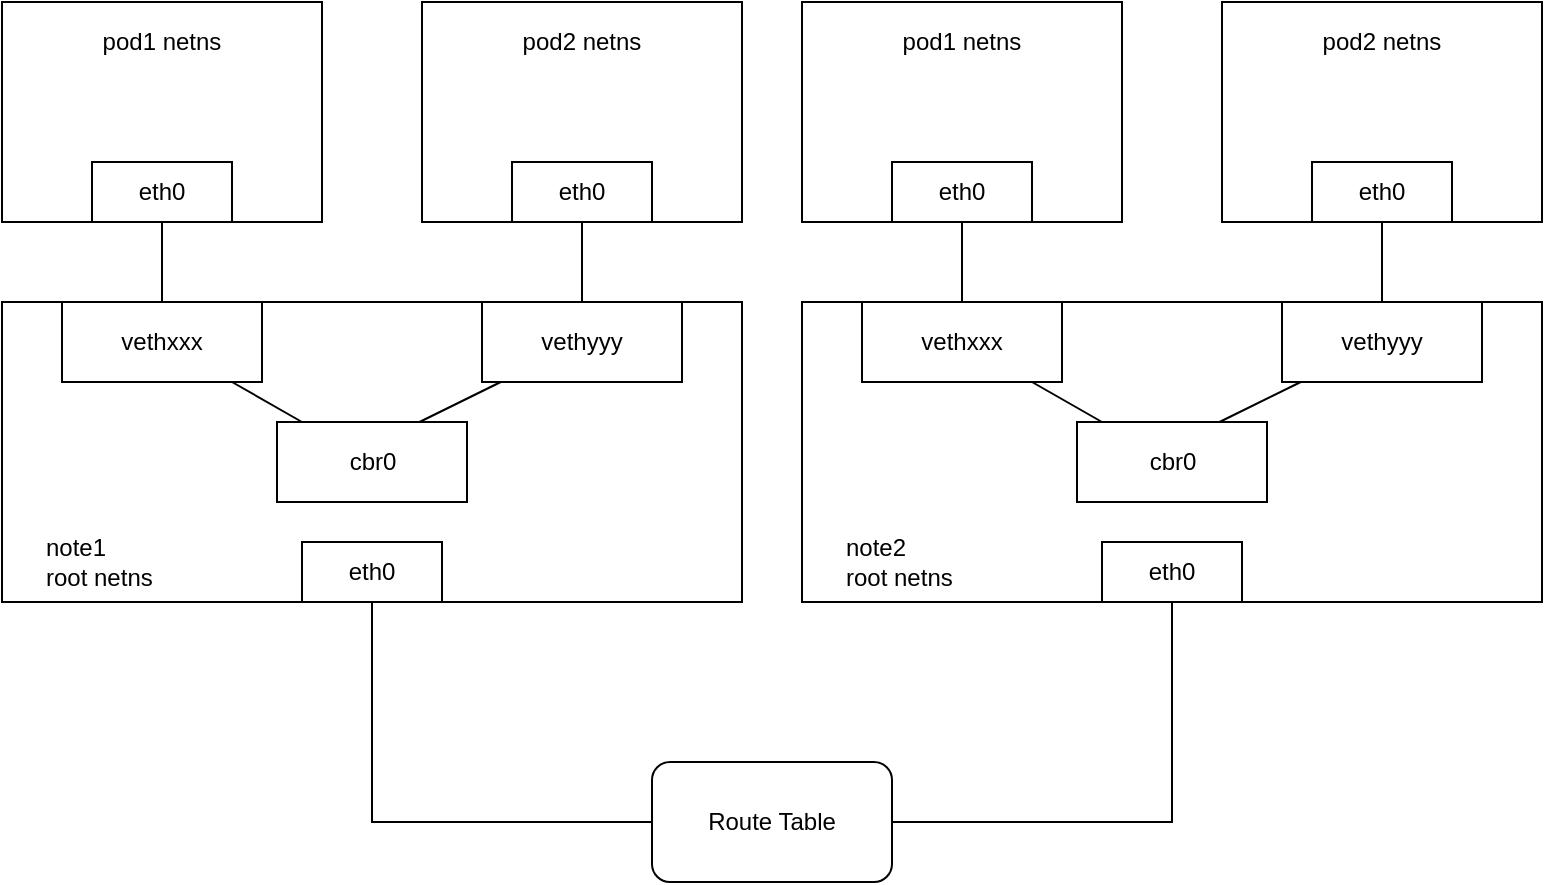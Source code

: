 <mxfile version="12.6.5" type="device"><diagram id="BdXk1DzcSni1toyS0I5O" name="Page-1"><mxGraphModel dx="1024" dy="592" grid="1" gridSize="10" guides="1" tooltips="1" connect="1" arrows="1" fold="1" page="1" pageScale="1" pageWidth="2339" pageHeight="3300" math="0" shadow="0"><root><mxCell id="0"/><mxCell id="1" parent="0"/><mxCell id="DM54bJuQgh8GaTEzT7Jw-1" value="" style="rounded=0;whiteSpace=wrap;html=1;" vertex="1" parent="1"><mxGeometry x="200" y="80" width="160" height="110" as="geometry"/></mxCell><mxCell id="DM54bJuQgh8GaTEzT7Jw-2" value="pod1 netns" style="text;html=1;strokeColor=none;fillColor=none;align=center;verticalAlign=middle;whiteSpace=wrap;rounded=0;" vertex="1" parent="1"><mxGeometry x="240" y="90" width="80" height="20" as="geometry"/></mxCell><mxCell id="DM54bJuQgh8GaTEzT7Jw-13" style="edgeStyle=orthogonalEdgeStyle;rounded=0;orthogonalLoop=1;jettySize=auto;html=1;entryX=0.5;entryY=0;entryDx=0;entryDy=0;endArrow=none;endFill=0;" edge="1" parent="1" source="DM54bJuQgh8GaTEzT7Jw-3" target="DM54bJuQgh8GaTEzT7Jw-8"><mxGeometry relative="1" as="geometry"/></mxCell><mxCell id="DM54bJuQgh8GaTEzT7Jw-3" value="eth0" style="rounded=0;whiteSpace=wrap;html=1;" vertex="1" parent="1"><mxGeometry x="245" y="160" width="70" height="30" as="geometry"/></mxCell><mxCell id="DM54bJuQgh8GaTEzT7Jw-4" value="" style="rounded=0;whiteSpace=wrap;html=1;" vertex="1" parent="1"><mxGeometry x="410" y="80" width="160" height="110" as="geometry"/></mxCell><mxCell id="DM54bJuQgh8GaTEzT7Jw-5" value="pod2 netns" style="text;html=1;strokeColor=none;fillColor=none;align=center;verticalAlign=middle;whiteSpace=wrap;rounded=0;" vertex="1" parent="1"><mxGeometry x="450" y="90" width="80" height="20" as="geometry"/></mxCell><mxCell id="DM54bJuQgh8GaTEzT7Jw-14" style="edgeStyle=orthogonalEdgeStyle;rounded=0;orthogonalLoop=1;jettySize=auto;html=1;endArrow=none;endFill=0;" edge="1" parent="1" source="DM54bJuQgh8GaTEzT7Jw-6" target="DM54bJuQgh8GaTEzT7Jw-9"><mxGeometry relative="1" as="geometry"/></mxCell><mxCell id="DM54bJuQgh8GaTEzT7Jw-6" value="eth0" style="rounded=0;whiteSpace=wrap;html=1;" vertex="1" parent="1"><mxGeometry x="455" y="160" width="70" height="30" as="geometry"/></mxCell><mxCell id="DM54bJuQgh8GaTEzT7Jw-7" value="" style="rounded=0;whiteSpace=wrap;html=1;" vertex="1" parent="1"><mxGeometry x="200" y="230" width="370" height="150" as="geometry"/></mxCell><mxCell id="DM54bJuQgh8GaTEzT7Jw-15" style="rounded=0;orthogonalLoop=1;jettySize=auto;html=1;endArrow=none;endFill=0;" edge="1" parent="1" source="DM54bJuQgh8GaTEzT7Jw-8" target="DM54bJuQgh8GaTEzT7Jw-10"><mxGeometry relative="1" as="geometry"/></mxCell><mxCell id="DM54bJuQgh8GaTEzT7Jw-8" value="vethxxx" style="rounded=0;whiteSpace=wrap;html=1;" vertex="1" parent="1"><mxGeometry x="230" y="230" width="100" height="40" as="geometry"/></mxCell><mxCell id="DM54bJuQgh8GaTEzT7Jw-16" style="edgeStyle=none;rounded=0;orthogonalLoop=1;jettySize=auto;html=1;entryX=0.75;entryY=0;entryDx=0;entryDy=0;endArrow=none;endFill=0;" edge="1" parent="1" source="DM54bJuQgh8GaTEzT7Jw-9" target="DM54bJuQgh8GaTEzT7Jw-10"><mxGeometry relative="1" as="geometry"/></mxCell><mxCell id="DM54bJuQgh8GaTEzT7Jw-9" value="vethyyy" style="rounded=0;whiteSpace=wrap;html=1;" vertex="1" parent="1"><mxGeometry x="440" y="230" width="100" height="40" as="geometry"/></mxCell><mxCell id="DM54bJuQgh8GaTEzT7Jw-10" value="cbr0" style="rounded=0;whiteSpace=wrap;html=1;" vertex="1" parent="1"><mxGeometry x="337.5" y="290" width="95" height="40" as="geometry"/></mxCell><mxCell id="DM54bJuQgh8GaTEzT7Jw-36" style="edgeStyle=orthogonalEdgeStyle;rounded=0;orthogonalLoop=1;jettySize=auto;html=1;entryX=0;entryY=0.5;entryDx=0;entryDy=0;endArrow=none;endFill=0;" edge="1" parent="1" source="DM54bJuQgh8GaTEzT7Jw-11" target="DM54bJuQgh8GaTEzT7Jw-33"><mxGeometry relative="1" as="geometry"><Array as="points"><mxPoint x="385" y="490"/></Array></mxGeometry></mxCell><mxCell id="DM54bJuQgh8GaTEzT7Jw-11" value="eth0" style="rounded=0;whiteSpace=wrap;html=1;" vertex="1" parent="1"><mxGeometry x="350" y="350" width="70" height="30" as="geometry"/></mxCell><mxCell id="DM54bJuQgh8GaTEzT7Jw-12" value="note1&lt;br&gt;root netns" style="text;html=1;strokeColor=none;fillColor=none;align=left;verticalAlign=middle;whiteSpace=wrap;rounded=0;" vertex="1" parent="1"><mxGeometry x="220" y="340" width="70" height="40" as="geometry"/></mxCell><mxCell id="DM54bJuQgh8GaTEzT7Jw-17" value="" style="rounded=0;whiteSpace=wrap;html=1;" vertex="1" parent="1"><mxGeometry x="600" y="80" width="160" height="110" as="geometry"/></mxCell><mxCell id="DM54bJuQgh8GaTEzT7Jw-18" value="pod1 netns" style="text;html=1;strokeColor=none;fillColor=none;align=center;verticalAlign=middle;whiteSpace=wrap;rounded=0;" vertex="1" parent="1"><mxGeometry x="640" y="90" width="80" height="20" as="geometry"/></mxCell><mxCell id="DM54bJuQgh8GaTEzT7Jw-19" style="edgeStyle=orthogonalEdgeStyle;rounded=0;orthogonalLoop=1;jettySize=auto;html=1;entryX=0.5;entryY=0;entryDx=0;entryDy=0;endArrow=none;endFill=0;" edge="1" parent="1" source="DM54bJuQgh8GaTEzT7Jw-20" target="DM54bJuQgh8GaTEzT7Jw-27"><mxGeometry relative="1" as="geometry"/></mxCell><mxCell id="DM54bJuQgh8GaTEzT7Jw-20" value="eth0" style="rounded=0;whiteSpace=wrap;html=1;" vertex="1" parent="1"><mxGeometry x="645" y="160" width="70" height="30" as="geometry"/></mxCell><mxCell id="DM54bJuQgh8GaTEzT7Jw-21" value="" style="rounded=0;whiteSpace=wrap;html=1;" vertex="1" parent="1"><mxGeometry x="810" y="80" width="160" height="110" as="geometry"/></mxCell><mxCell id="DM54bJuQgh8GaTEzT7Jw-22" value="pod2 netns" style="text;html=1;strokeColor=none;fillColor=none;align=center;verticalAlign=middle;whiteSpace=wrap;rounded=0;" vertex="1" parent="1"><mxGeometry x="850" y="90" width="80" height="20" as="geometry"/></mxCell><mxCell id="DM54bJuQgh8GaTEzT7Jw-23" style="edgeStyle=orthogonalEdgeStyle;rounded=0;orthogonalLoop=1;jettySize=auto;html=1;endArrow=none;endFill=0;" edge="1" parent="1" source="DM54bJuQgh8GaTEzT7Jw-24" target="DM54bJuQgh8GaTEzT7Jw-29"><mxGeometry relative="1" as="geometry"/></mxCell><mxCell id="DM54bJuQgh8GaTEzT7Jw-24" value="eth0" style="rounded=0;whiteSpace=wrap;html=1;" vertex="1" parent="1"><mxGeometry x="855" y="160" width="70" height="30" as="geometry"/></mxCell><mxCell id="DM54bJuQgh8GaTEzT7Jw-25" value="" style="rounded=0;whiteSpace=wrap;html=1;" vertex="1" parent="1"><mxGeometry x="600" y="230" width="370" height="150" as="geometry"/></mxCell><mxCell id="DM54bJuQgh8GaTEzT7Jw-26" style="rounded=0;orthogonalLoop=1;jettySize=auto;html=1;endArrow=none;endFill=0;" edge="1" parent="1" source="DM54bJuQgh8GaTEzT7Jw-27" target="DM54bJuQgh8GaTEzT7Jw-30"><mxGeometry relative="1" as="geometry"/></mxCell><mxCell id="DM54bJuQgh8GaTEzT7Jw-27" value="vethxxx" style="rounded=0;whiteSpace=wrap;html=1;" vertex="1" parent="1"><mxGeometry x="630" y="230" width="100" height="40" as="geometry"/></mxCell><mxCell id="DM54bJuQgh8GaTEzT7Jw-28" style="edgeStyle=none;rounded=0;orthogonalLoop=1;jettySize=auto;html=1;entryX=0.75;entryY=0;entryDx=0;entryDy=0;endArrow=none;endFill=0;" edge="1" parent="1" source="DM54bJuQgh8GaTEzT7Jw-29" target="DM54bJuQgh8GaTEzT7Jw-30"><mxGeometry relative="1" as="geometry"/></mxCell><mxCell id="DM54bJuQgh8GaTEzT7Jw-29" value="vethyyy" style="rounded=0;whiteSpace=wrap;html=1;" vertex="1" parent="1"><mxGeometry x="840" y="230" width="100" height="40" as="geometry"/></mxCell><mxCell id="DM54bJuQgh8GaTEzT7Jw-30" value="cbr0" style="rounded=0;whiteSpace=wrap;html=1;" vertex="1" parent="1"><mxGeometry x="737.5" y="290" width="95" height="40" as="geometry"/></mxCell><mxCell id="DM54bJuQgh8GaTEzT7Jw-37" style="edgeStyle=orthogonalEdgeStyle;rounded=0;orthogonalLoop=1;jettySize=auto;html=1;entryX=1;entryY=0.5;entryDx=0;entryDy=0;endArrow=none;endFill=0;" edge="1" parent="1" source="DM54bJuQgh8GaTEzT7Jw-31" target="DM54bJuQgh8GaTEzT7Jw-33"><mxGeometry relative="1" as="geometry"><Array as="points"><mxPoint x="785" y="490"/></Array></mxGeometry></mxCell><mxCell id="DM54bJuQgh8GaTEzT7Jw-31" value="eth0" style="rounded=0;whiteSpace=wrap;html=1;" vertex="1" parent="1"><mxGeometry x="750" y="350" width="70" height="30" as="geometry"/></mxCell><mxCell id="DM54bJuQgh8GaTEzT7Jw-32" value="note2&lt;br&gt;root netns" style="text;html=1;strokeColor=none;fillColor=none;align=left;verticalAlign=middle;whiteSpace=wrap;rounded=0;" vertex="1" parent="1"><mxGeometry x="620" y="340" width="70" height="40" as="geometry"/></mxCell><mxCell id="DM54bJuQgh8GaTEzT7Jw-33" value="Route Table" style="rounded=1;whiteSpace=wrap;html=1;align=center;" vertex="1" parent="1"><mxGeometry x="525" y="460" width="120" height="60" as="geometry"/></mxCell></root></mxGraphModel></diagram></mxfile>